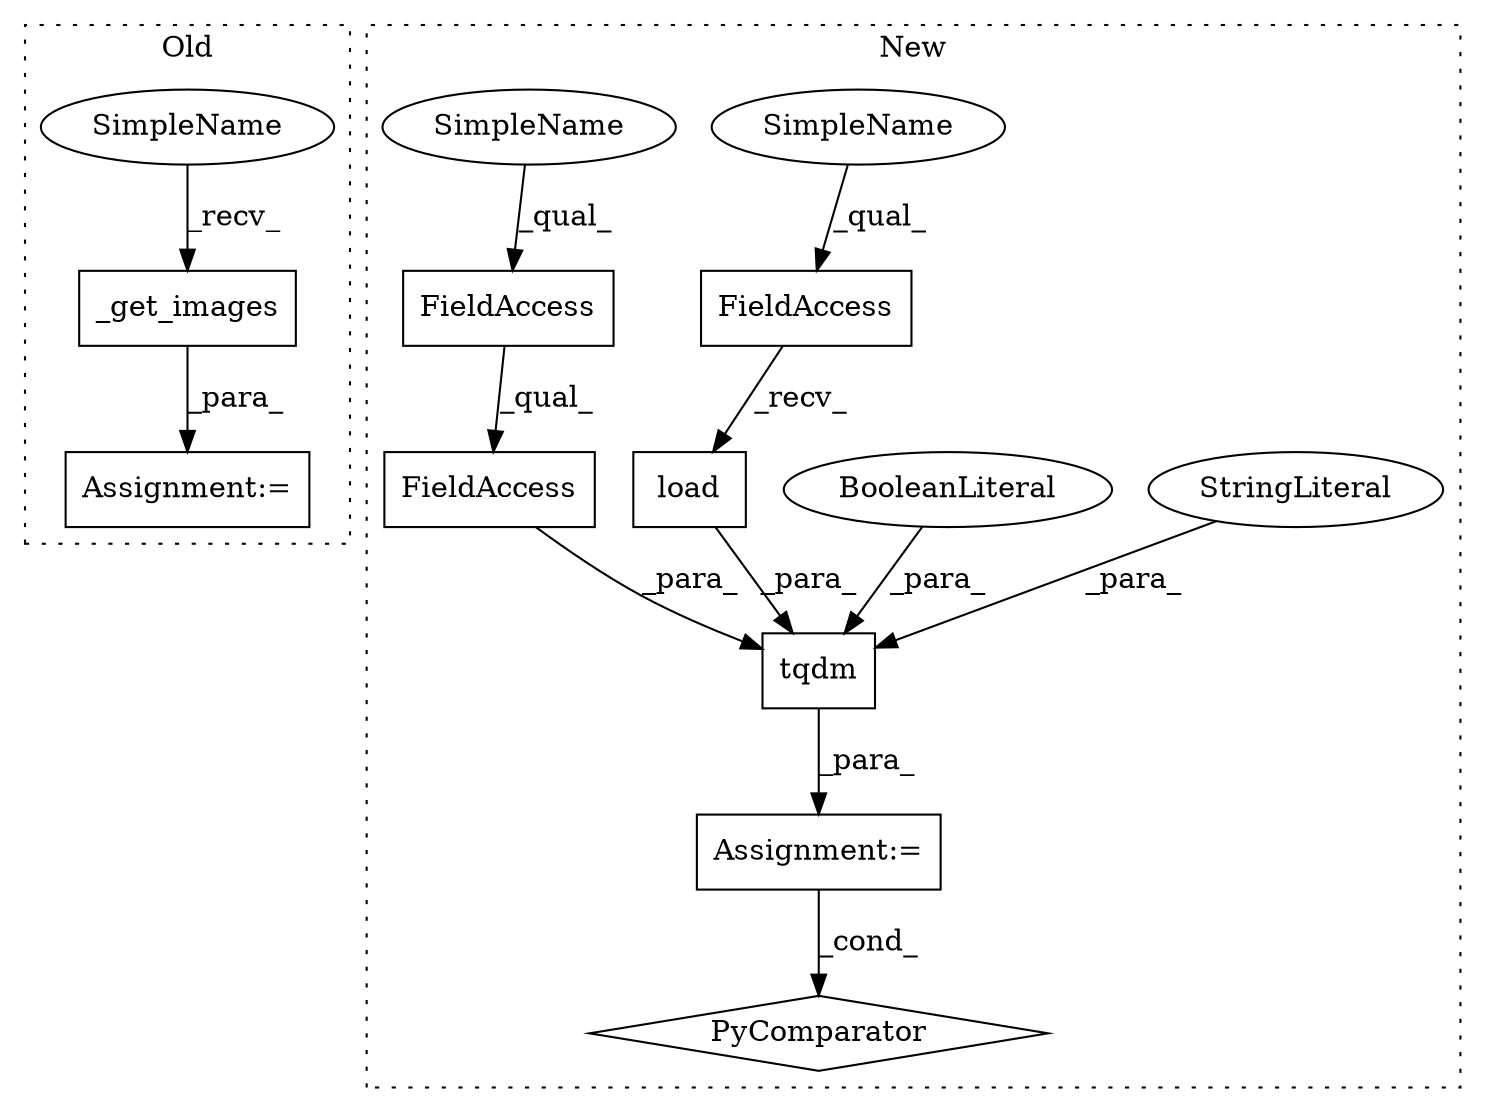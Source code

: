 digraph G {
subgraph cluster0 {
1 [label="_get_images" a="32" s="11251" l="13" shape="box"];
9 [label="Assignment:=" a="7" s="11244" l="2" shape="box"];
12 [label="SimpleName" a="42" s="11246" l="4" shape="ellipse"];
label = "Old";
style="dotted";
}
subgraph cluster1 {
2 [label="tqdm" a="32" s="11110,11184" l="5,1" shape="box"];
3 [label="StringLiteral" a="45" s="11135" l="24" shape="ellipse"];
4 [label="load" a="32" s="11128" l="6" shape="box"];
5 [label="FieldAccess" a="22" s="11115" l="12" shape="box"];
6 [label="FieldAccess" a="22" s="11160" l="12" shape="box"];
7 [label="FieldAccess" a="22" s="11160" l="18" shape="box"];
8 [label="Assignment:=" a="7" s="11103" l="91" shape="box"];
10 [label="BooleanLiteral" a="9" s="11179" l="5" shape="ellipse"];
11 [label="PyComparator" a="113" s="11103" l="91" shape="diamond"];
13 [label="SimpleName" a="42" s="11115" l="4" shape="ellipse"];
14 [label="SimpleName" a="42" s="11160" l="4" shape="ellipse"];
label = "New";
style="dotted";
}
1 -> 9 [label="_para_"];
2 -> 8 [label="_para_"];
3 -> 2 [label="_para_"];
4 -> 2 [label="_para_"];
5 -> 4 [label="_recv_"];
6 -> 7 [label="_qual_"];
7 -> 2 [label="_para_"];
8 -> 11 [label="_cond_"];
10 -> 2 [label="_para_"];
12 -> 1 [label="_recv_"];
13 -> 5 [label="_qual_"];
14 -> 6 [label="_qual_"];
}